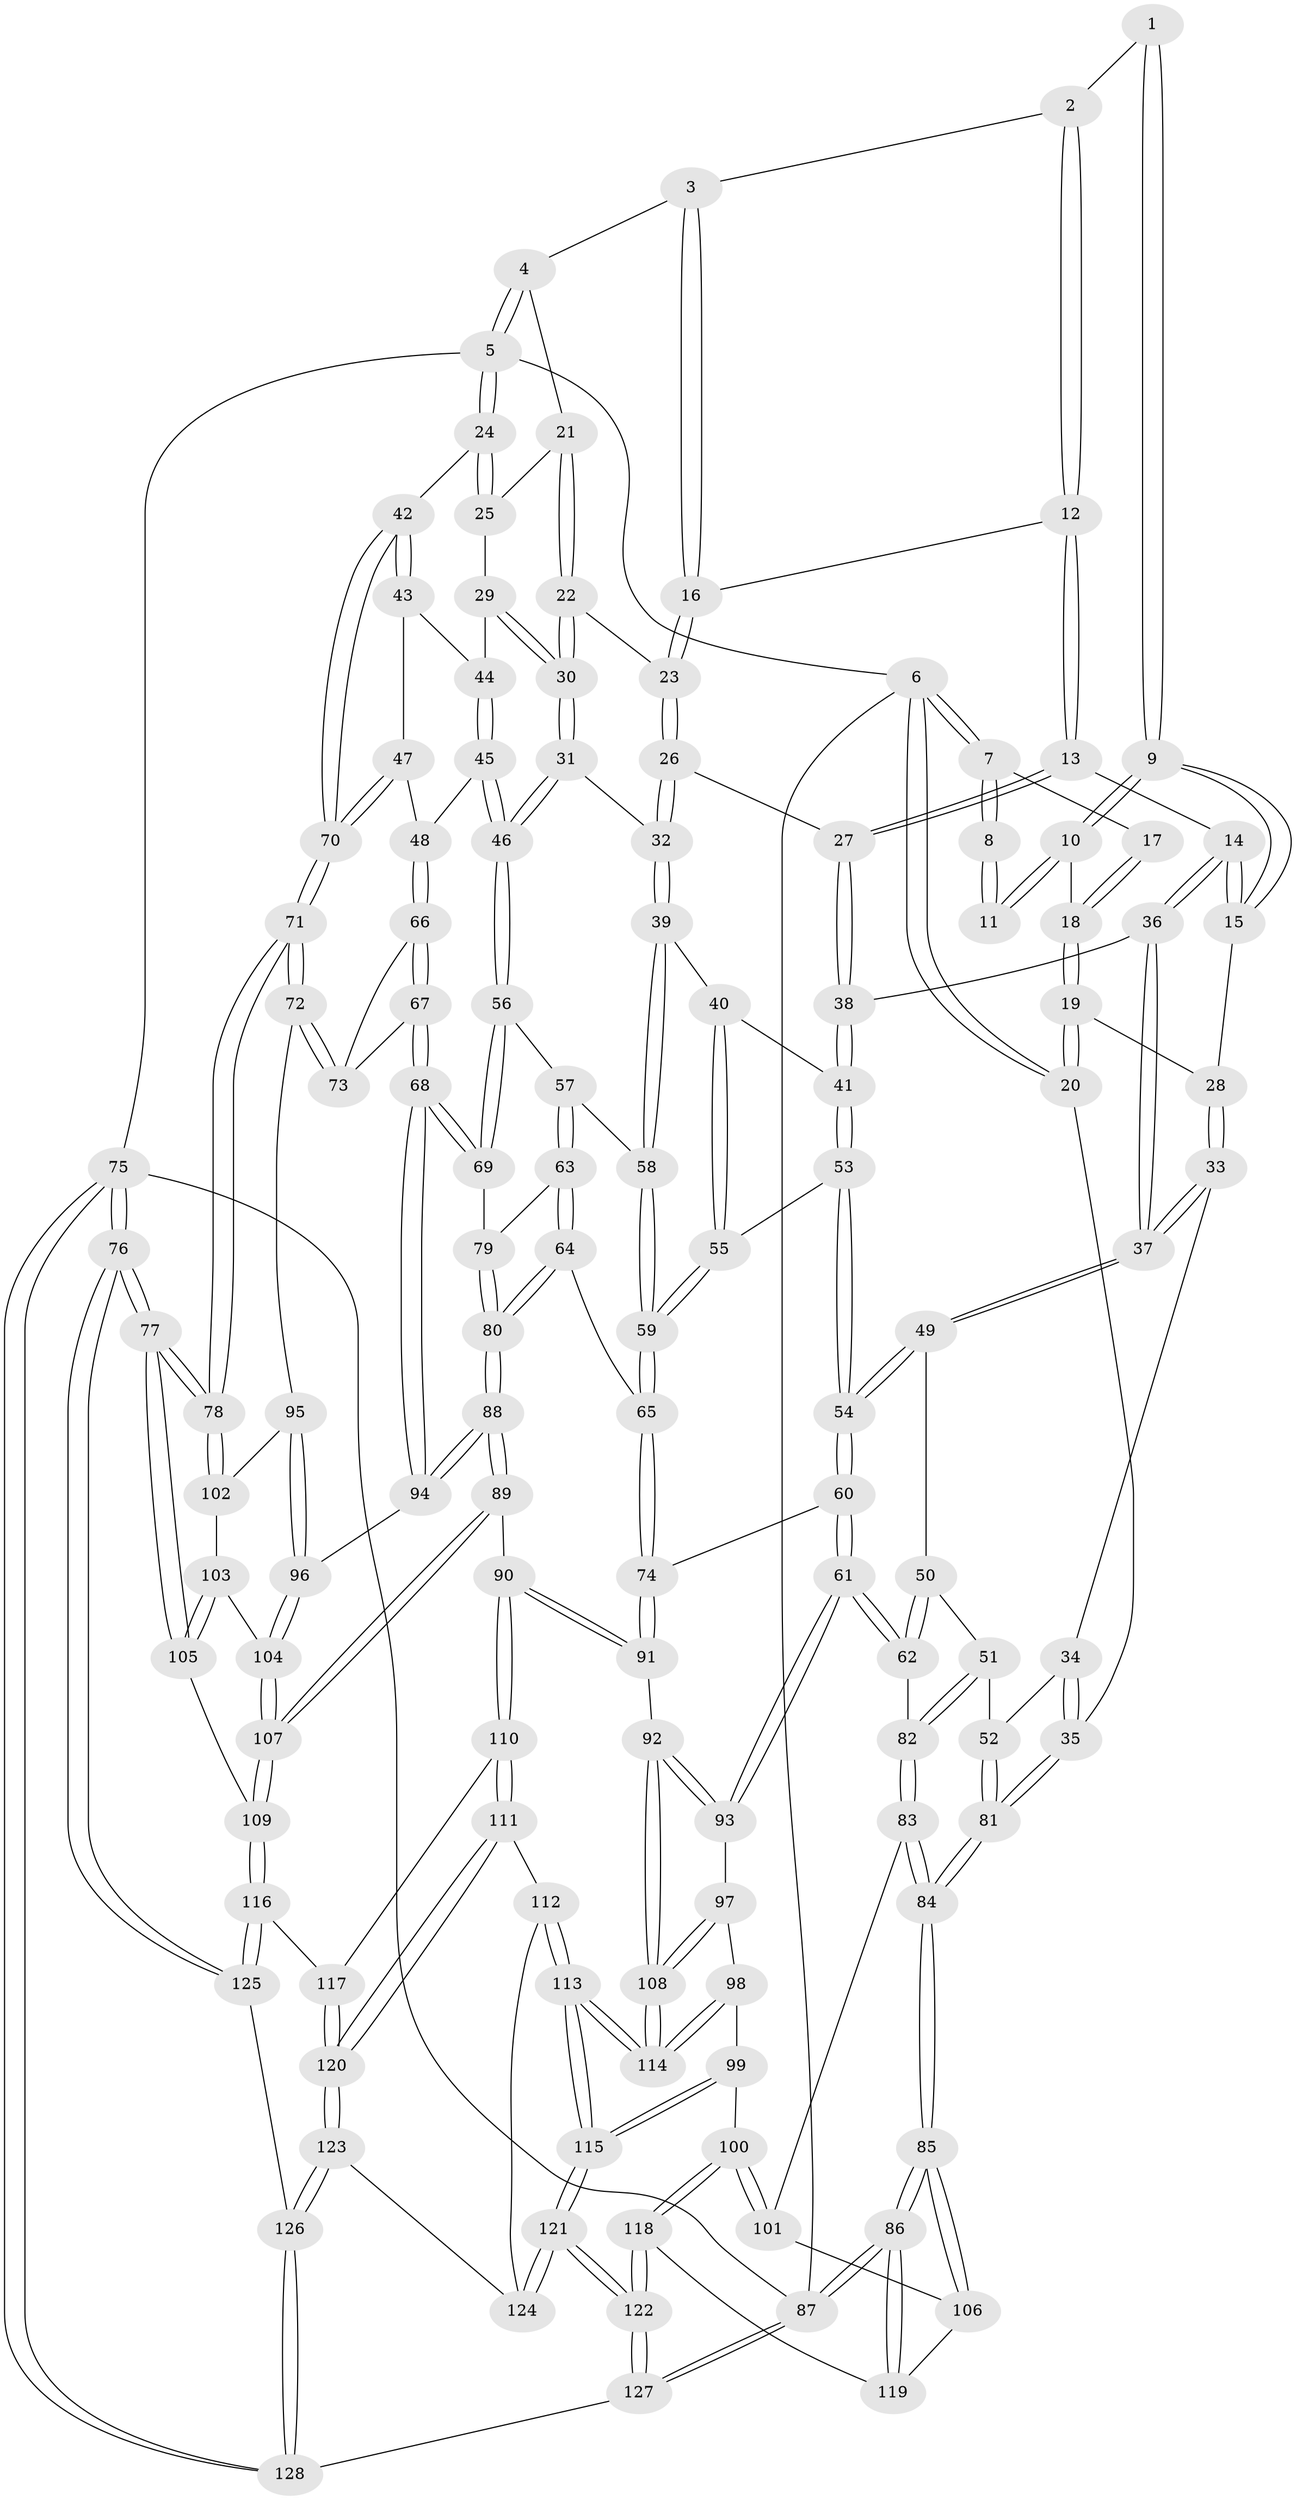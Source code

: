// Generated by graph-tools (version 1.1) at 2025/51/03/09/25 03:51:10]
// undirected, 128 vertices, 317 edges
graph export_dot {
graph [start="1"]
  node [color=gray90,style=filled];
  1 [pos="+0.41278280763368097+0"];
  2 [pos="+0.43871031756562795+0"];
  3 [pos="+0.7390282690786127+0"];
  4 [pos="+1+0"];
  5 [pos="+1+0"];
  6 [pos="+0+0"];
  7 [pos="+0+0"];
  8 [pos="+0.07160196295856092+0"];
  9 [pos="+0.3377362505562813+0.12341090490837063"];
  10 [pos="+0.238126626579206+0.09217365242563026"];
  11 [pos="+0.22686393780428477+0.07927582082042123"];
  12 [pos="+0.5360582446363467+0.11221164068024918"];
  13 [pos="+0.5118027921740502+0.1993184478365509"];
  14 [pos="+0.35419383141481325+0.17464013054648878"];
  15 [pos="+0.3377725463392297+0.12366740038219695"];
  16 [pos="+0.7086524250886403+0.05421964794048057"];
  17 [pos="+0.090181164796465+0.007069374938800246"];
  18 [pos="+0.11949667468321111+0.1236566467630058"];
  19 [pos="+0.11279070359873734+0.16953160970603365"];
  20 [pos="+0+0.18851315257488935"];
  21 [pos="+0.8886190492440998+0.11253233541665245"];
  22 [pos="+0.7436560406567163+0.14247486772185045"];
  23 [pos="+0.7177597491802435+0.11357502247736871"];
  24 [pos="+1+0.17479269440329245"];
  25 [pos="+0.8997089710993066+0.16799768654931085"];
  26 [pos="+0.579464794003031+0.2315428796469382"];
  27 [pos="+0.5287959104335869+0.2156990883270835"];
  28 [pos="+0.11877778987120602+0.17856782997873447"];
  29 [pos="+0.852039433851058+0.24919782752293518"];
  30 [pos="+0.7913168078034494+0.2432542202625363"];
  31 [pos="+0.7229996105102349+0.3310017925764008"];
  32 [pos="+0.6114721442011888+0.28080273584763205"];
  33 [pos="+0.15444051544881535+0.2862529412846335"];
  34 [pos="+0.15443431164222218+0.28625752155283973"];
  35 [pos="+0+0.3463412919282032"];
  36 [pos="+0.31241894417249555+0.2663545332652384"];
  37 [pos="+0.2760807174225782+0.3064768498979071"];
  38 [pos="+0.4730912005794513+0.34724262377803916"];
  39 [pos="+0.5590027657359206+0.3864625868715942"];
  40 [pos="+0.5011412449483869+0.3709272555850491"];
  41 [pos="+0.47355390393434904+0.3489746037356181"];
  42 [pos="+1+0.20974163858619027"];
  43 [pos="+0.9004580559559268+0.2670633234310559"];
  44 [pos="+0.8572825498379711+0.2532215593317328"];
  45 [pos="+0.8658923286835666+0.39667562228959463"];
  46 [pos="+0.7348359185364783+0.4348511967735049"];
  47 [pos="+0.9603619578567743+0.41864181955619845"];
  48 [pos="+0.9564899486709645+0.41997530526564236"];
  49 [pos="+0.2908925033760088+0.38538649138361475"];
  50 [pos="+0.22407927100844546+0.4458930916895257"];
  51 [pos="+0.10481855258767328+0.497176642087716"];
  52 [pos="+0.08896289255346311+0.4843682579716432"];
  53 [pos="+0.39454400527431066+0.43128782418243333"];
  54 [pos="+0.34131510183754143+0.43813291085955336"];
  55 [pos="+0.47316570833436145+0.46911190167758465"];
  56 [pos="+0.7344649439623849+0.4358390304411453"];
  57 [pos="+0.63760129886853+0.4424108179588505"];
  58 [pos="+0.5684077941338159+0.4044736926528939"];
  59 [pos="+0.4997139186486231+0.5007652658089699"];
  60 [pos="+0.34502193809926684+0.5702600883909625"];
  61 [pos="+0.3071620649949051+0.6239142757864276"];
  62 [pos="+0.2646279146054669+0.6052831369061921"];
  63 [pos="+0.574967404821723+0.524510862258824"];
  64 [pos="+0.574943845636794+0.5245247953026778"];
  65 [pos="+0.5074632507973862+0.539233354199588"];
  66 [pos="+0.9445972331505248+0.4380477926663864"];
  67 [pos="+0.7846493543578593+0.5700408142174171"];
  68 [pos="+0.7721167719742446+0.5725733301445958"];
  69 [pos="+0.7634449268598978+0.5514565801975926"];
  70 [pos="+1+0.41654201867350094"];
  71 [pos="+1+0.6717315652988579"];
  72 [pos="+0.9989211933049265+0.6132969727724286"];
  73 [pos="+0.9228765384599252+0.5780220246680392"];
  74 [pos="+0.4994223359419701+0.5553177725648006"];
  75 [pos="+1+1"];
  76 [pos="+1+0.9858751925283286"];
  77 [pos="+1+0.716506871447073"];
  78 [pos="+1+0.7088377465363361"];
  79 [pos="+0.6170763046901242+0.536135974030689"];
  80 [pos="+0.6442365279138015+0.6263770752252542"];
  81 [pos="+0+0.4316487088045976"];
  82 [pos="+0.13501549034143498+0.578337610356816"];
  83 [pos="+0.09840033932082581+0.6424106037117991"];
  84 [pos="+0+0.5554674804263587"];
  85 [pos="+0+0.7461919428317161"];
  86 [pos="+0+1"];
  87 [pos="+0+1"];
  88 [pos="+0.6713189907932877+0.6711223748377942"];
  89 [pos="+0.6351475046813306+0.7057465704024599"];
  90 [pos="+0.6220500317134754+0.7164496049225727"];
  91 [pos="+0.5414510711153341+0.6890829152238049"];
  92 [pos="+0.5397952635249886+0.689776861831282"];
  93 [pos="+0.3078185667582309+0.6275533175021479"];
  94 [pos="+0.7599530125067789+0.6121421755664488"];
  95 [pos="+0.8914419252230056+0.6662540632873875"];
  96 [pos="+0.7872324739609808+0.6456271535473431"];
  97 [pos="+0.30630090166524254+0.6447176889227282"];
  98 [pos="+0.25897369498003553+0.7393266684451162"];
  99 [pos="+0.24922755040330707+0.7492715015955668"];
  100 [pos="+0.17541576952523436+0.7999435918810623"];
  101 [pos="+0.09586519706491951+0.6685682377657629"];
  102 [pos="+0.9132574359147669+0.697135974947933"];
  103 [pos="+0.8964993635967909+0.7127261988966864"];
  104 [pos="+0.8242109619135966+0.7227732333632124"];
  105 [pos="+0.951845296097428+0.7962640264417584"];
  106 [pos="+0+0.7534421456474203"];
  107 [pos="+0.8381667840492593+0.8065745888566982"];
  108 [pos="+0.4374645819187854+0.7740816764208521"];
  109 [pos="+0.8480693623556961+0.8412966403940059"];
  110 [pos="+0.6284561225658145+0.7646506448103756"];
  111 [pos="+0.5881395092768018+0.8416312029032521"];
  112 [pos="+0.5719063434116137+0.8621706768316113"];
  113 [pos="+0.42267000627979473+0.8902901475800323"];
  114 [pos="+0.42087122996392246+0.8283627169576984"];
  115 [pos="+0.400496099202816+0.9279537051583195"];
  116 [pos="+0.8472786062032889+0.8428666481614772"];
  117 [pos="+0.7171157450318919+0.8388485670709643"];
  118 [pos="+0.1596460290376675+0.8435612166469686"];
  119 [pos="+0.12322601929388041+0.8541072626000645"];
  120 [pos="+0.6934025947328144+0.9317958140326047"];
  121 [pos="+0.3483689159803671+1"];
  122 [pos="+0.3407565626446278+1"];
  123 [pos="+0.6945975332734406+1"];
  124 [pos="+0.5946207046550992+0.9408592316799501"];
  125 [pos="+0.8562107144780172+0.9198935059445839"];
  126 [pos="+0.7574764644981695+1"];
  127 [pos="+0.33742015062052577+1"];
  128 [pos="+0.7583057724361708+1"];
  1 -- 2;
  1 -- 9;
  1 -- 9;
  2 -- 3;
  2 -- 12;
  2 -- 12;
  3 -- 4;
  3 -- 16;
  3 -- 16;
  4 -- 5;
  4 -- 5;
  4 -- 21;
  5 -- 6;
  5 -- 24;
  5 -- 24;
  5 -- 75;
  6 -- 7;
  6 -- 7;
  6 -- 20;
  6 -- 20;
  6 -- 87;
  7 -- 8;
  7 -- 8;
  7 -- 17;
  8 -- 11;
  8 -- 11;
  9 -- 10;
  9 -- 10;
  9 -- 15;
  9 -- 15;
  10 -- 11;
  10 -- 11;
  10 -- 18;
  12 -- 13;
  12 -- 13;
  12 -- 16;
  13 -- 14;
  13 -- 27;
  13 -- 27;
  14 -- 15;
  14 -- 15;
  14 -- 36;
  14 -- 36;
  15 -- 28;
  16 -- 23;
  16 -- 23;
  17 -- 18;
  17 -- 18;
  18 -- 19;
  18 -- 19;
  19 -- 20;
  19 -- 20;
  19 -- 28;
  20 -- 35;
  21 -- 22;
  21 -- 22;
  21 -- 25;
  22 -- 23;
  22 -- 30;
  22 -- 30;
  23 -- 26;
  23 -- 26;
  24 -- 25;
  24 -- 25;
  24 -- 42;
  25 -- 29;
  26 -- 27;
  26 -- 32;
  26 -- 32;
  27 -- 38;
  27 -- 38;
  28 -- 33;
  28 -- 33;
  29 -- 30;
  29 -- 30;
  29 -- 44;
  30 -- 31;
  30 -- 31;
  31 -- 32;
  31 -- 46;
  31 -- 46;
  32 -- 39;
  32 -- 39;
  33 -- 34;
  33 -- 37;
  33 -- 37;
  34 -- 35;
  34 -- 35;
  34 -- 52;
  35 -- 81;
  35 -- 81;
  36 -- 37;
  36 -- 37;
  36 -- 38;
  37 -- 49;
  37 -- 49;
  38 -- 41;
  38 -- 41;
  39 -- 40;
  39 -- 58;
  39 -- 58;
  40 -- 41;
  40 -- 55;
  40 -- 55;
  41 -- 53;
  41 -- 53;
  42 -- 43;
  42 -- 43;
  42 -- 70;
  42 -- 70;
  43 -- 44;
  43 -- 47;
  44 -- 45;
  44 -- 45;
  45 -- 46;
  45 -- 46;
  45 -- 48;
  46 -- 56;
  46 -- 56;
  47 -- 48;
  47 -- 70;
  47 -- 70;
  48 -- 66;
  48 -- 66;
  49 -- 50;
  49 -- 54;
  49 -- 54;
  50 -- 51;
  50 -- 62;
  50 -- 62;
  51 -- 52;
  51 -- 82;
  51 -- 82;
  52 -- 81;
  52 -- 81;
  53 -- 54;
  53 -- 54;
  53 -- 55;
  54 -- 60;
  54 -- 60;
  55 -- 59;
  55 -- 59;
  56 -- 57;
  56 -- 69;
  56 -- 69;
  57 -- 58;
  57 -- 63;
  57 -- 63;
  58 -- 59;
  58 -- 59;
  59 -- 65;
  59 -- 65;
  60 -- 61;
  60 -- 61;
  60 -- 74;
  61 -- 62;
  61 -- 62;
  61 -- 93;
  61 -- 93;
  62 -- 82;
  63 -- 64;
  63 -- 64;
  63 -- 79;
  64 -- 65;
  64 -- 80;
  64 -- 80;
  65 -- 74;
  65 -- 74;
  66 -- 67;
  66 -- 67;
  66 -- 73;
  67 -- 68;
  67 -- 68;
  67 -- 73;
  68 -- 69;
  68 -- 69;
  68 -- 94;
  68 -- 94;
  69 -- 79;
  70 -- 71;
  70 -- 71;
  71 -- 72;
  71 -- 72;
  71 -- 78;
  71 -- 78;
  72 -- 73;
  72 -- 73;
  72 -- 95;
  74 -- 91;
  74 -- 91;
  75 -- 76;
  75 -- 76;
  75 -- 128;
  75 -- 128;
  75 -- 87;
  76 -- 77;
  76 -- 77;
  76 -- 125;
  76 -- 125;
  77 -- 78;
  77 -- 78;
  77 -- 105;
  77 -- 105;
  78 -- 102;
  78 -- 102;
  79 -- 80;
  79 -- 80;
  80 -- 88;
  80 -- 88;
  81 -- 84;
  81 -- 84;
  82 -- 83;
  82 -- 83;
  83 -- 84;
  83 -- 84;
  83 -- 101;
  84 -- 85;
  84 -- 85;
  85 -- 86;
  85 -- 86;
  85 -- 106;
  85 -- 106;
  86 -- 87;
  86 -- 87;
  86 -- 119;
  86 -- 119;
  87 -- 127;
  87 -- 127;
  88 -- 89;
  88 -- 89;
  88 -- 94;
  88 -- 94;
  89 -- 90;
  89 -- 107;
  89 -- 107;
  90 -- 91;
  90 -- 91;
  90 -- 110;
  90 -- 110;
  91 -- 92;
  92 -- 93;
  92 -- 93;
  92 -- 108;
  92 -- 108;
  93 -- 97;
  94 -- 96;
  95 -- 96;
  95 -- 96;
  95 -- 102;
  96 -- 104;
  96 -- 104;
  97 -- 98;
  97 -- 108;
  97 -- 108;
  98 -- 99;
  98 -- 114;
  98 -- 114;
  99 -- 100;
  99 -- 115;
  99 -- 115;
  100 -- 101;
  100 -- 101;
  100 -- 118;
  100 -- 118;
  101 -- 106;
  102 -- 103;
  103 -- 104;
  103 -- 105;
  103 -- 105;
  104 -- 107;
  104 -- 107;
  105 -- 109;
  106 -- 119;
  107 -- 109;
  107 -- 109;
  108 -- 114;
  108 -- 114;
  109 -- 116;
  109 -- 116;
  110 -- 111;
  110 -- 111;
  110 -- 117;
  111 -- 112;
  111 -- 120;
  111 -- 120;
  112 -- 113;
  112 -- 113;
  112 -- 124;
  113 -- 114;
  113 -- 114;
  113 -- 115;
  113 -- 115;
  115 -- 121;
  115 -- 121;
  116 -- 117;
  116 -- 125;
  116 -- 125;
  117 -- 120;
  117 -- 120;
  118 -- 119;
  118 -- 122;
  118 -- 122;
  120 -- 123;
  120 -- 123;
  121 -- 122;
  121 -- 122;
  121 -- 124;
  121 -- 124;
  122 -- 127;
  122 -- 127;
  123 -- 124;
  123 -- 126;
  123 -- 126;
  125 -- 126;
  126 -- 128;
  126 -- 128;
  127 -- 128;
}
